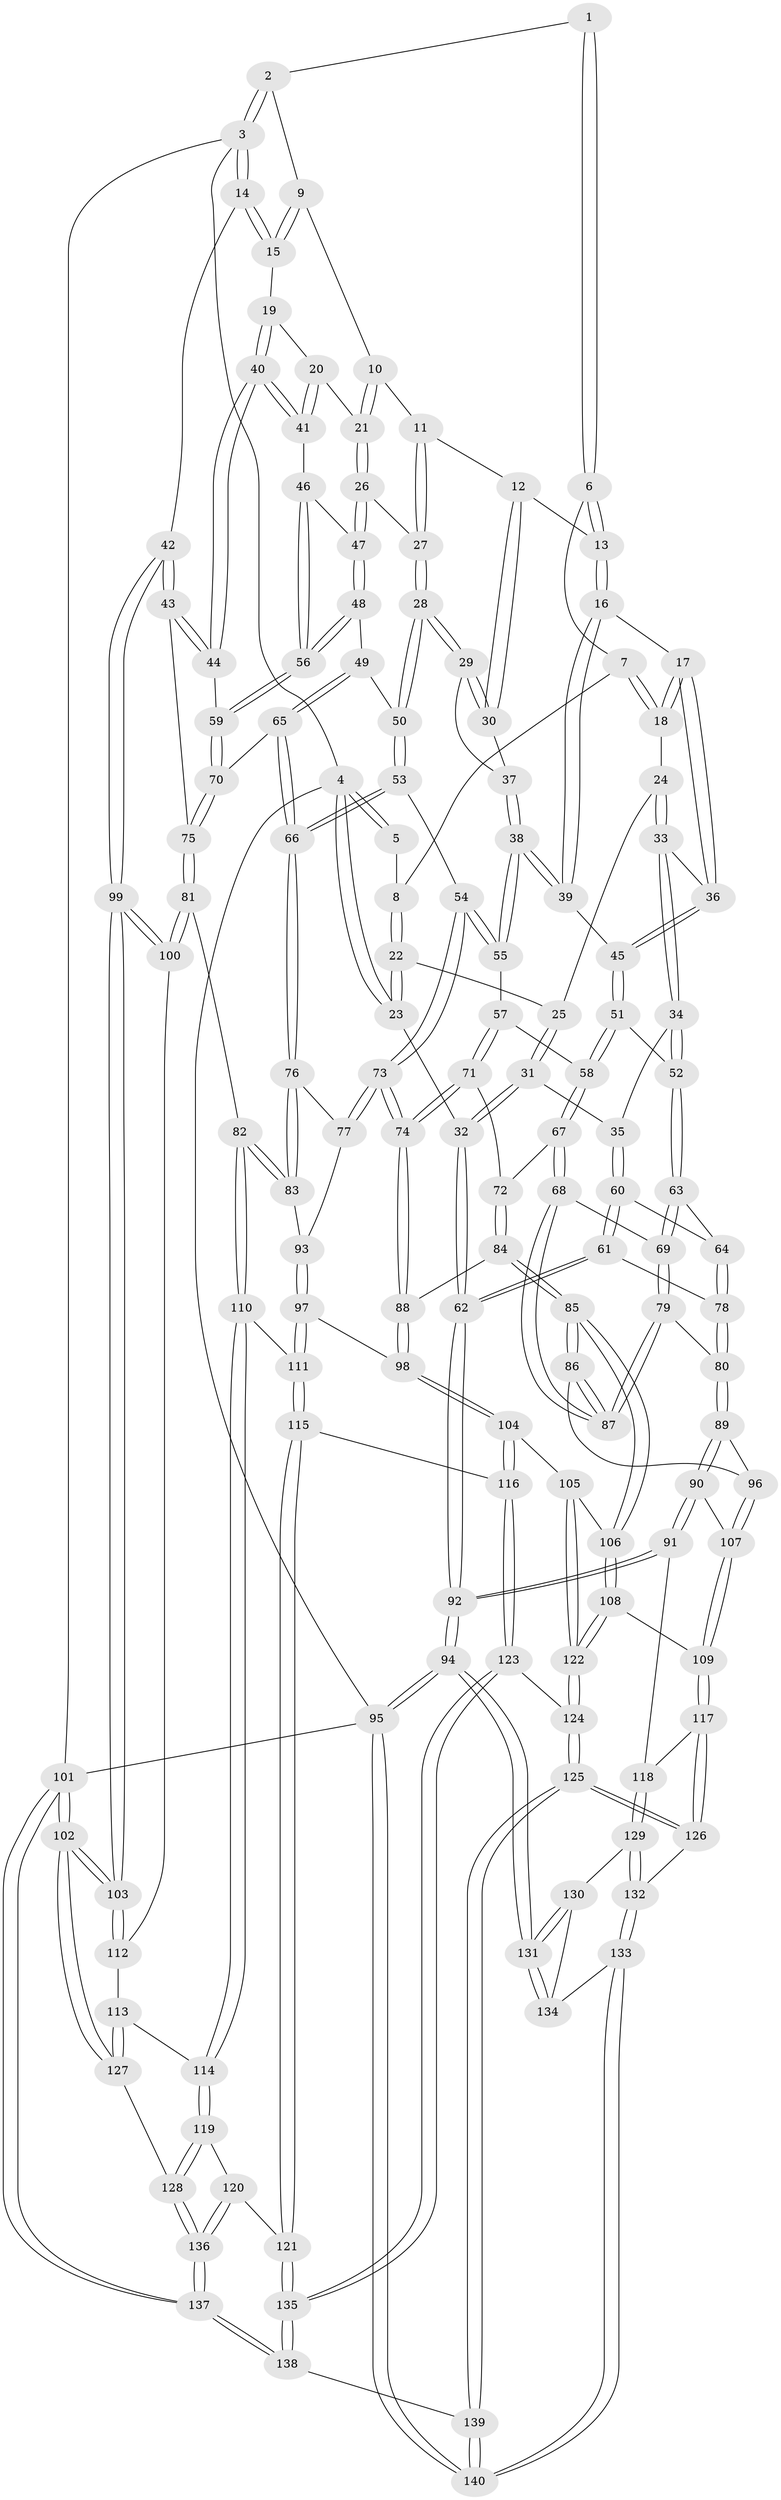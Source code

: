 // coarse degree distribution, {5: 0.4523809523809524, 4: 0.32142857142857145, 7: 0.023809523809523808, 2: 0.047619047619047616, 6: 0.07142857142857142, 3: 0.05952380952380952, 8: 0.011904761904761904, 9: 0.011904761904761904}
// Generated by graph-tools (version 1.1) at 2025/06/03/04/25 22:06:38]
// undirected, 140 vertices, 347 edges
graph export_dot {
graph [start="1"]
  node [color=gray90,style=filled];
  1 [pos="+0.4323770753144632+0"];
  2 [pos="+0.8109790045916627+0"];
  3 [pos="+1+0"];
  4 [pos="+0+0"];
  5 [pos="+0.11303965613556868+0"];
  6 [pos="+0.43314458903025255+0"];
  7 [pos="+0.3652290090693342+0"];
  8 [pos="+0.16737840473931861+0.09030516239327854"];
  9 [pos="+0.8060599720037351+0"];
  10 [pos="+0.7842191846093685+0.022086379796919527"];
  11 [pos="+0.5645921984111302+0.06616875656723413"];
  12 [pos="+0.5363983733198042+0.057661367357536665"];
  13 [pos="+0.49492140074917573+0.02796118040774017"];
  14 [pos="+1+0.17979028631476812"];
  15 [pos="+0.9722024487593939+0.11858849312968954"];
  16 [pos="+0.446571608756015+0.17068678332971415"];
  17 [pos="+0.3196566176339621+0.16839705111946643"];
  18 [pos="+0.29898870076971895+0.1229597046781611"];
  19 [pos="+0.8911704697798569+0.15622806409846082"];
  20 [pos="+0.8703814018867134+0.15942480732287442"];
  21 [pos="+0.761264967503803+0.1563583941443422"];
  22 [pos="+0.16545177724305923+0.09595937985086063"];
  23 [pos="+0+0.01693535917739062"];
  24 [pos="+0.22121710171750258+0.13387063951104625"];
  25 [pos="+0.17085838607791587+0.11030946657516505"];
  26 [pos="+0.7514696740376867+0.17091082129073168"];
  27 [pos="+0.7333044208810857+0.17756285833588217"];
  28 [pos="+0.6732679615251909+0.2389716725568141"];
  29 [pos="+0.6584104112903617+0.23299259785281332"];
  30 [pos="+0.5717979408437548+0.16199619028234788"];
  31 [pos="+0.10545713700348075+0.24953118786807366"];
  32 [pos="+0+0.22547435159142082"];
  33 [pos="+0.2347892785698395+0.2129098875792167"];
  34 [pos="+0.18008893140468318+0.2448686493991022"];
  35 [pos="+0.11781550780799435+0.2581907697312582"];
  36 [pos="+0.30038703917012055+0.23185760287084603"];
  37 [pos="+0.5452406931272291+0.22939484715807898"];
  38 [pos="+0.47941956607859043+0.27064338468979504"];
  39 [pos="+0.45280792900752326+0.22530893639136726"];
  40 [pos="+0.9187129905643993+0.30016663460855314"];
  41 [pos="+0.8896804597585245+0.28389652149250183"];
  42 [pos="+1+0.33861042710629624"];
  43 [pos="+1+0.3681154957696226"];
  44 [pos="+0.9320272873036307+0.31030284745192405"];
  45 [pos="+0.3107602945395416+0.25824308622680836"];
  46 [pos="+0.8285237028071782+0.2582301143302664"];
  47 [pos="+0.7793884823506481+0.20893266431818255"];
  48 [pos="+0.7586201023379969+0.33972777715926267"];
  49 [pos="+0.742717985382307+0.3380926425728759"];
  50 [pos="+0.6635470081690416+0.28233332767253044"];
  51 [pos="+0.30335988866293817+0.3040664430677285"];
  52 [pos="+0.29152501608044074+0.309892094157657"];
  53 [pos="+0.6370810492892478+0.31381921352500325"];
  54 [pos="+0.5314152389044241+0.3410287990322255"];
  55 [pos="+0.4820609949012636+0.2917903253316669"];
  56 [pos="+0.7792760165665915+0.3484672128997269"];
  57 [pos="+0.3963768210639218+0.3441921385732093"];
  58 [pos="+0.3454469044594249+0.3360912034875993"];
  59 [pos="+0.7888235660329047+0.3607571960083251"];
  60 [pos="+0.15039596734305347+0.32543793204060917"];
  61 [pos="+0.0727127318019562+0.44864548276797084"];
  62 [pos="+0+0.41047660908980876"];
  63 [pos="+0.22327069905024582+0.36835423773342485"];
  64 [pos="+0.21775485155653748+0.36516192010382087"];
  65 [pos="+0.6954423864561416+0.4242087899033857"];
  66 [pos="+0.6775239673410599+0.430070621377499"];
  67 [pos="+0.3167919938857206+0.4455233507857735"];
  68 [pos="+0.2738407688419917+0.4490085508447815"];
  69 [pos="+0.23162781572704022+0.42948243079622767"];
  70 [pos="+0.7974804576950661+0.42805066891282045"];
  71 [pos="+0.4063104996265455+0.4150064853991511"];
  72 [pos="+0.330911158204329+0.45202436902773024"];
  73 [pos="+0.5268370739469642+0.48369760029379666"];
  74 [pos="+0.513482863197485+0.49739932533696707"];
  75 [pos="+0.877392433730456+0.5081234413154359"];
  76 [pos="+0.6774296472808258+0.43022785280371945"];
  77 [pos="+0.6392340545023776+0.4765117731220317"];
  78 [pos="+0.07479806818222982+0.45013573922797295"];
  79 [pos="+0.17158211677499663+0.479386941910838"];
  80 [pos="+0.13754278701932998+0.4956284911163065"];
  81 [pos="+0.8547312082508111+0.5597200025772554"];
  82 [pos="+0.8352466378395499+0.5632374831547058"];
  83 [pos="+0.8324363918289053+0.5624082981269329"];
  84 [pos="+0.40133441842074696+0.5677414878352428"];
  85 [pos="+0.3606656330259407+0.6010913194453986"];
  86 [pos="+0.2871282335739745+0.589614764684597"];
  87 [pos="+0.2786058767689285+0.565256521828962"];
  88 [pos="+0.4926291337013219+0.5452718521924614"];
  89 [pos="+0.1371853427045656+0.5192673840917319"];
  90 [pos="+0.05580694350125453+0.6598810686452048"];
  91 [pos="+0.05011108445218228+0.6642406350468031"];
  92 [pos="+0+0.601410683151287"];
  93 [pos="+0.6804648177257145+0.5310596081083289"];
  94 [pos="+0+1"];
  95 [pos="+0+1"];
  96 [pos="+0.2358515689490846+0.615421513333158"];
  97 [pos="+0.6304449377726432+0.6711698059948675"];
  98 [pos="+0.533968273446192+0.6166858467058912"];
  99 [pos="+1+0.8018537042317008"];
  100 [pos="+0.8658665124697129+0.5838146790287573"];
  101 [pos="+1+1"];
  102 [pos="+1+1"];
  103 [pos="+1+0.9818715037060248"];
  104 [pos="+0.4533078974638296+0.7540032375256523"];
  105 [pos="+0.43365489985615935+0.7501742480401578"];
  106 [pos="+0.36158408991108865+0.6255087662598812"];
  107 [pos="+0.22192726099042442+0.6386303527814594"];
  108 [pos="+0.2854477186913716+0.7585030013466494"];
  109 [pos="+0.24096696684463906+0.7589785583129742"];
  110 [pos="+0.6827814446560744+0.6842090847673978"];
  111 [pos="+0.6395118872329325+0.682857580573019"];
  112 [pos="+0.8592991829424147+0.743714989275089"];
  113 [pos="+0.8272673357649338+0.76308676805111"];
  114 [pos="+0.7833799634335435+0.7703558521427509"];
  115 [pos="+0.6095292575692318+0.7697681768127024"];
  116 [pos="+0.49945851521629453+0.8075178856799523"];
  117 [pos="+0.21734824848050266+0.7767717312836535"];
  118 [pos="+0.10967701205183178+0.777465868954393"];
  119 [pos="+0.7380608785763321+0.8369905311471355"];
  120 [pos="+0.6985036082263884+0.846113810278133"];
  121 [pos="+0.6530518079457746+0.839400093825495"];
  122 [pos="+0.3434935916076724+0.7913097968886038"];
  123 [pos="+0.4874813865125288+0.8909246638546338"];
  124 [pos="+0.352545058733191+0.8723116917910506"];
  125 [pos="+0.2877902584751504+0.954454541863107"];
  126 [pos="+0.24163117902009168+0.9182993593064103"];
  127 [pos="+0.8482824516659535+0.898575044939849"];
  128 [pos="+0.781708699722418+0.9011637140044009"];
  129 [pos="+0.10019774027079231+0.7973331444670094"];
  130 [pos="+0.08910632738862874+0.8075644991711545"];
  131 [pos="+0+0.9209432786223056"];
  132 [pos="+0.16306951399717837+0.9219209246744453"];
  133 [pos="+0.0958733109804745+0.9778295798652843"];
  134 [pos="+0.07749870964186134+0.8948799354171869"];
  135 [pos="+0.5449876103164247+1"];
  136 [pos="+0.7130379341971572+1"];
  137 [pos="+0.6654935110937548+1"];
  138 [pos="+0.554307162696611+1"];
  139 [pos="+0.3454401874224188+1"];
  140 [pos="+0+1"];
  1 -- 2;
  1 -- 6;
  1 -- 6;
  2 -- 3;
  2 -- 3;
  2 -- 9;
  3 -- 4;
  3 -- 14;
  3 -- 14;
  3 -- 101;
  4 -- 5;
  4 -- 5;
  4 -- 23;
  4 -- 23;
  4 -- 95;
  5 -- 8;
  6 -- 7;
  6 -- 13;
  6 -- 13;
  7 -- 8;
  7 -- 18;
  7 -- 18;
  8 -- 22;
  8 -- 22;
  9 -- 10;
  9 -- 15;
  9 -- 15;
  10 -- 11;
  10 -- 21;
  10 -- 21;
  11 -- 12;
  11 -- 27;
  11 -- 27;
  12 -- 13;
  12 -- 30;
  12 -- 30;
  13 -- 16;
  13 -- 16;
  14 -- 15;
  14 -- 15;
  14 -- 42;
  15 -- 19;
  16 -- 17;
  16 -- 39;
  16 -- 39;
  17 -- 18;
  17 -- 18;
  17 -- 36;
  17 -- 36;
  18 -- 24;
  19 -- 20;
  19 -- 40;
  19 -- 40;
  20 -- 21;
  20 -- 41;
  20 -- 41;
  21 -- 26;
  21 -- 26;
  22 -- 23;
  22 -- 23;
  22 -- 25;
  23 -- 32;
  24 -- 25;
  24 -- 33;
  24 -- 33;
  25 -- 31;
  25 -- 31;
  26 -- 27;
  26 -- 47;
  26 -- 47;
  27 -- 28;
  27 -- 28;
  28 -- 29;
  28 -- 29;
  28 -- 50;
  28 -- 50;
  29 -- 30;
  29 -- 30;
  29 -- 37;
  30 -- 37;
  31 -- 32;
  31 -- 32;
  31 -- 35;
  32 -- 62;
  32 -- 62;
  33 -- 34;
  33 -- 34;
  33 -- 36;
  34 -- 35;
  34 -- 52;
  34 -- 52;
  35 -- 60;
  35 -- 60;
  36 -- 45;
  36 -- 45;
  37 -- 38;
  37 -- 38;
  38 -- 39;
  38 -- 39;
  38 -- 55;
  38 -- 55;
  39 -- 45;
  40 -- 41;
  40 -- 41;
  40 -- 44;
  40 -- 44;
  41 -- 46;
  42 -- 43;
  42 -- 43;
  42 -- 99;
  42 -- 99;
  43 -- 44;
  43 -- 44;
  43 -- 75;
  44 -- 59;
  45 -- 51;
  45 -- 51;
  46 -- 47;
  46 -- 56;
  46 -- 56;
  47 -- 48;
  47 -- 48;
  48 -- 49;
  48 -- 56;
  48 -- 56;
  49 -- 50;
  49 -- 65;
  49 -- 65;
  50 -- 53;
  50 -- 53;
  51 -- 52;
  51 -- 58;
  51 -- 58;
  52 -- 63;
  52 -- 63;
  53 -- 54;
  53 -- 66;
  53 -- 66;
  54 -- 55;
  54 -- 55;
  54 -- 73;
  54 -- 73;
  55 -- 57;
  56 -- 59;
  56 -- 59;
  57 -- 58;
  57 -- 71;
  57 -- 71;
  58 -- 67;
  58 -- 67;
  59 -- 70;
  59 -- 70;
  60 -- 61;
  60 -- 61;
  60 -- 64;
  61 -- 62;
  61 -- 62;
  61 -- 78;
  62 -- 92;
  62 -- 92;
  63 -- 64;
  63 -- 69;
  63 -- 69;
  64 -- 78;
  64 -- 78;
  65 -- 66;
  65 -- 66;
  65 -- 70;
  66 -- 76;
  66 -- 76;
  67 -- 68;
  67 -- 68;
  67 -- 72;
  68 -- 69;
  68 -- 87;
  68 -- 87;
  69 -- 79;
  69 -- 79;
  70 -- 75;
  70 -- 75;
  71 -- 72;
  71 -- 74;
  71 -- 74;
  72 -- 84;
  72 -- 84;
  73 -- 74;
  73 -- 74;
  73 -- 77;
  73 -- 77;
  74 -- 88;
  74 -- 88;
  75 -- 81;
  75 -- 81;
  76 -- 77;
  76 -- 83;
  76 -- 83;
  77 -- 93;
  78 -- 80;
  78 -- 80;
  79 -- 80;
  79 -- 87;
  79 -- 87;
  80 -- 89;
  80 -- 89;
  81 -- 82;
  81 -- 100;
  81 -- 100;
  82 -- 83;
  82 -- 83;
  82 -- 110;
  82 -- 110;
  83 -- 93;
  84 -- 85;
  84 -- 85;
  84 -- 88;
  85 -- 86;
  85 -- 86;
  85 -- 106;
  85 -- 106;
  86 -- 87;
  86 -- 87;
  86 -- 96;
  88 -- 98;
  88 -- 98;
  89 -- 90;
  89 -- 90;
  89 -- 96;
  90 -- 91;
  90 -- 91;
  90 -- 107;
  91 -- 92;
  91 -- 92;
  91 -- 118;
  92 -- 94;
  92 -- 94;
  93 -- 97;
  93 -- 97;
  94 -- 95;
  94 -- 95;
  94 -- 131;
  94 -- 131;
  95 -- 140;
  95 -- 140;
  95 -- 101;
  96 -- 107;
  96 -- 107;
  97 -- 98;
  97 -- 111;
  97 -- 111;
  98 -- 104;
  98 -- 104;
  99 -- 100;
  99 -- 100;
  99 -- 103;
  99 -- 103;
  100 -- 112;
  101 -- 102;
  101 -- 102;
  101 -- 137;
  101 -- 137;
  102 -- 103;
  102 -- 103;
  102 -- 127;
  102 -- 127;
  103 -- 112;
  103 -- 112;
  104 -- 105;
  104 -- 116;
  104 -- 116;
  105 -- 106;
  105 -- 122;
  105 -- 122;
  106 -- 108;
  106 -- 108;
  107 -- 109;
  107 -- 109;
  108 -- 109;
  108 -- 122;
  108 -- 122;
  109 -- 117;
  109 -- 117;
  110 -- 111;
  110 -- 114;
  110 -- 114;
  111 -- 115;
  111 -- 115;
  112 -- 113;
  113 -- 114;
  113 -- 127;
  113 -- 127;
  114 -- 119;
  114 -- 119;
  115 -- 116;
  115 -- 121;
  115 -- 121;
  116 -- 123;
  116 -- 123;
  117 -- 118;
  117 -- 126;
  117 -- 126;
  118 -- 129;
  118 -- 129;
  119 -- 120;
  119 -- 128;
  119 -- 128;
  120 -- 121;
  120 -- 136;
  120 -- 136;
  121 -- 135;
  121 -- 135;
  122 -- 124;
  122 -- 124;
  123 -- 124;
  123 -- 135;
  123 -- 135;
  124 -- 125;
  124 -- 125;
  125 -- 126;
  125 -- 126;
  125 -- 139;
  125 -- 139;
  126 -- 132;
  127 -- 128;
  128 -- 136;
  128 -- 136;
  129 -- 130;
  129 -- 132;
  129 -- 132;
  130 -- 131;
  130 -- 131;
  130 -- 134;
  131 -- 134;
  131 -- 134;
  132 -- 133;
  132 -- 133;
  133 -- 134;
  133 -- 140;
  133 -- 140;
  135 -- 138;
  135 -- 138;
  136 -- 137;
  136 -- 137;
  137 -- 138;
  137 -- 138;
  138 -- 139;
  139 -- 140;
  139 -- 140;
}

